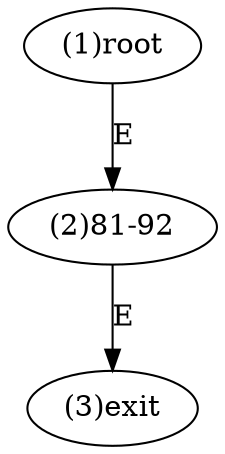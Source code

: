 digraph "" { 
1[ label="(1)root"];
2[ label="(2)81-92"];
3[ label="(3)exit"];
1->2[ label="E"];
2->3[ label="E"];
}